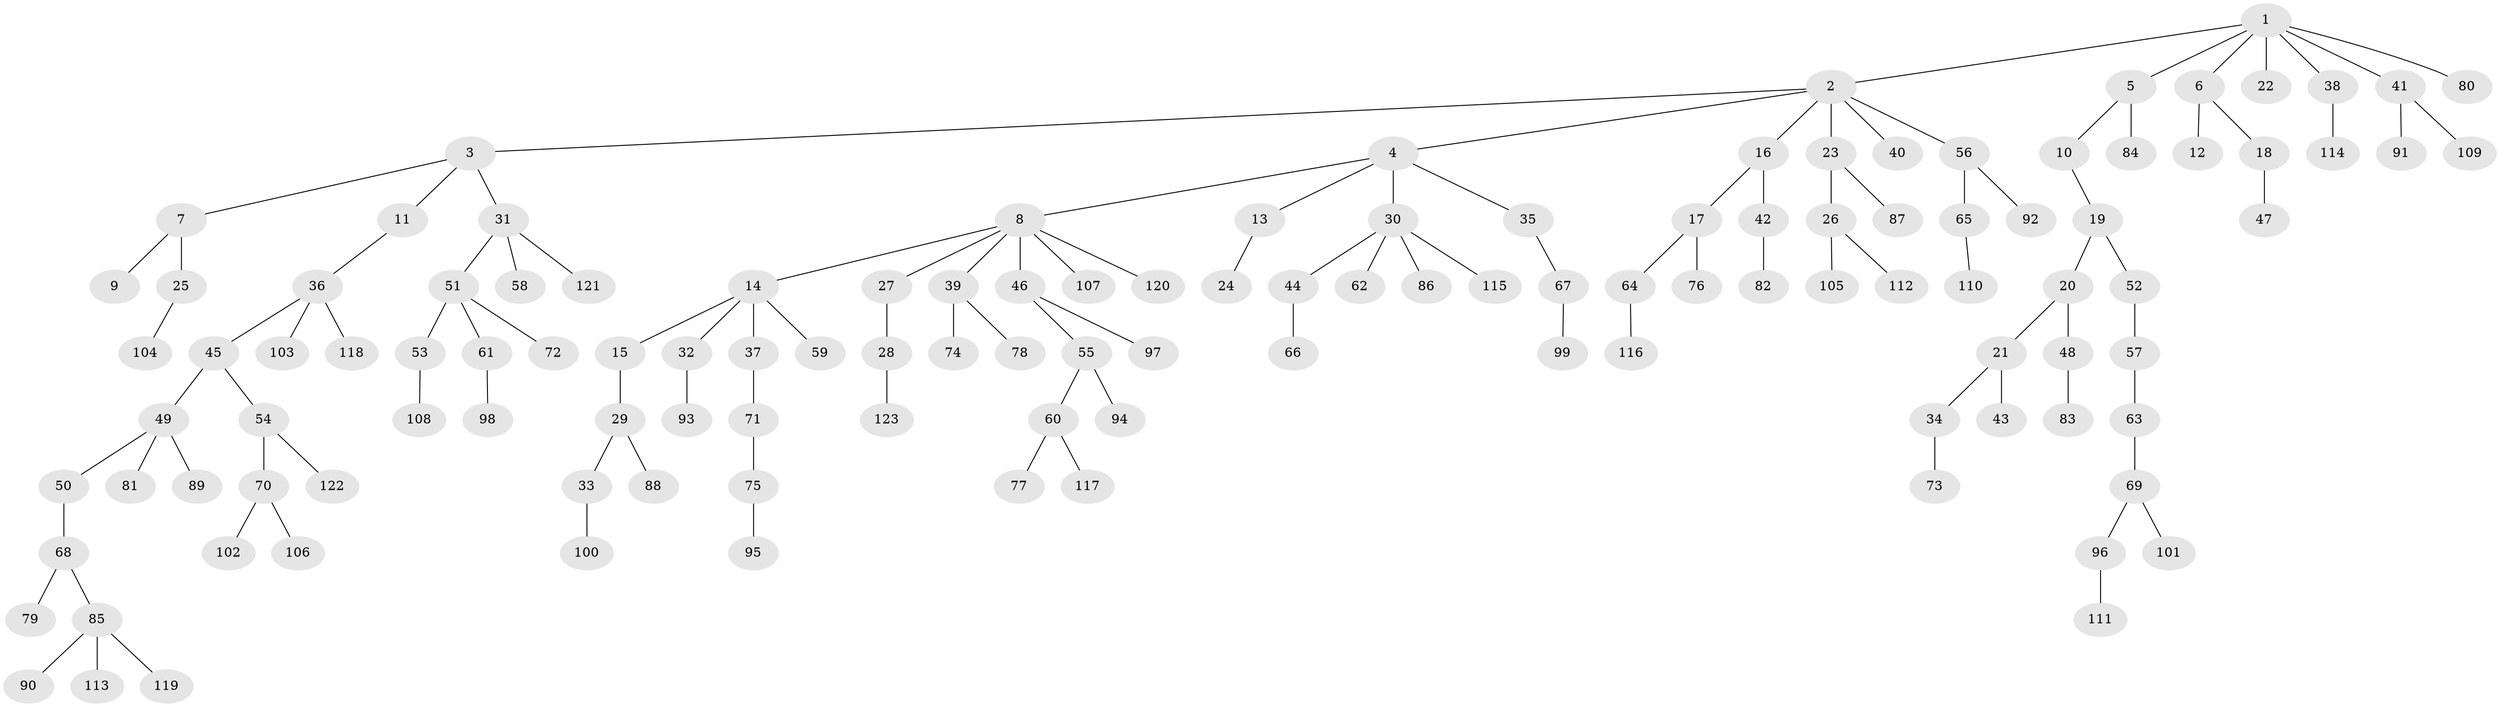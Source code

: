 // coarse degree distribution, {6: 0.023255813953488372, 4: 0.09302325581395349, 5: 0.023255813953488372, 2: 0.22093023255813954, 8: 0.011627906976744186, 3: 0.09302325581395349, 1: 0.5348837209302325}
// Generated by graph-tools (version 1.1) at 2025/24/03/03/25 07:24:08]
// undirected, 123 vertices, 122 edges
graph export_dot {
graph [start="1"]
  node [color=gray90,style=filled];
  1;
  2;
  3;
  4;
  5;
  6;
  7;
  8;
  9;
  10;
  11;
  12;
  13;
  14;
  15;
  16;
  17;
  18;
  19;
  20;
  21;
  22;
  23;
  24;
  25;
  26;
  27;
  28;
  29;
  30;
  31;
  32;
  33;
  34;
  35;
  36;
  37;
  38;
  39;
  40;
  41;
  42;
  43;
  44;
  45;
  46;
  47;
  48;
  49;
  50;
  51;
  52;
  53;
  54;
  55;
  56;
  57;
  58;
  59;
  60;
  61;
  62;
  63;
  64;
  65;
  66;
  67;
  68;
  69;
  70;
  71;
  72;
  73;
  74;
  75;
  76;
  77;
  78;
  79;
  80;
  81;
  82;
  83;
  84;
  85;
  86;
  87;
  88;
  89;
  90;
  91;
  92;
  93;
  94;
  95;
  96;
  97;
  98;
  99;
  100;
  101;
  102;
  103;
  104;
  105;
  106;
  107;
  108;
  109;
  110;
  111;
  112;
  113;
  114;
  115;
  116;
  117;
  118;
  119;
  120;
  121;
  122;
  123;
  1 -- 2;
  1 -- 5;
  1 -- 6;
  1 -- 22;
  1 -- 38;
  1 -- 41;
  1 -- 80;
  2 -- 3;
  2 -- 4;
  2 -- 16;
  2 -- 23;
  2 -- 40;
  2 -- 56;
  3 -- 7;
  3 -- 11;
  3 -- 31;
  4 -- 8;
  4 -- 13;
  4 -- 30;
  4 -- 35;
  5 -- 10;
  5 -- 84;
  6 -- 12;
  6 -- 18;
  7 -- 9;
  7 -- 25;
  8 -- 14;
  8 -- 27;
  8 -- 39;
  8 -- 46;
  8 -- 107;
  8 -- 120;
  10 -- 19;
  11 -- 36;
  13 -- 24;
  14 -- 15;
  14 -- 32;
  14 -- 37;
  14 -- 59;
  15 -- 29;
  16 -- 17;
  16 -- 42;
  17 -- 64;
  17 -- 76;
  18 -- 47;
  19 -- 20;
  19 -- 52;
  20 -- 21;
  20 -- 48;
  21 -- 34;
  21 -- 43;
  23 -- 26;
  23 -- 87;
  25 -- 104;
  26 -- 105;
  26 -- 112;
  27 -- 28;
  28 -- 123;
  29 -- 33;
  29 -- 88;
  30 -- 44;
  30 -- 62;
  30 -- 86;
  30 -- 115;
  31 -- 51;
  31 -- 58;
  31 -- 121;
  32 -- 93;
  33 -- 100;
  34 -- 73;
  35 -- 67;
  36 -- 45;
  36 -- 103;
  36 -- 118;
  37 -- 71;
  38 -- 114;
  39 -- 74;
  39 -- 78;
  41 -- 91;
  41 -- 109;
  42 -- 82;
  44 -- 66;
  45 -- 49;
  45 -- 54;
  46 -- 55;
  46 -- 97;
  48 -- 83;
  49 -- 50;
  49 -- 81;
  49 -- 89;
  50 -- 68;
  51 -- 53;
  51 -- 61;
  51 -- 72;
  52 -- 57;
  53 -- 108;
  54 -- 70;
  54 -- 122;
  55 -- 60;
  55 -- 94;
  56 -- 65;
  56 -- 92;
  57 -- 63;
  60 -- 77;
  60 -- 117;
  61 -- 98;
  63 -- 69;
  64 -- 116;
  65 -- 110;
  67 -- 99;
  68 -- 79;
  68 -- 85;
  69 -- 96;
  69 -- 101;
  70 -- 102;
  70 -- 106;
  71 -- 75;
  75 -- 95;
  85 -- 90;
  85 -- 113;
  85 -- 119;
  96 -- 111;
}
